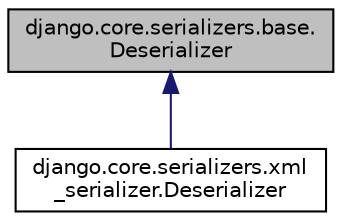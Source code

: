 digraph "django.core.serializers.base.Deserializer"
{
 // LATEX_PDF_SIZE
  edge [fontname="Helvetica",fontsize="10",labelfontname="Helvetica",labelfontsize="10"];
  node [fontname="Helvetica",fontsize="10",shape=record];
  Node1 [label="django.core.serializers.base.\lDeserializer",height=0.2,width=0.4,color="black", fillcolor="grey75", style="filled", fontcolor="black",tooltip=" "];
  Node1 -> Node2 [dir="back",color="midnightblue",fontsize="10",style="solid"];
  Node2 [label="django.core.serializers.xml\l_serializer.Deserializer",height=0.2,width=0.4,color="black", fillcolor="white", style="filled",URL="$classdjango_1_1core_1_1serializers_1_1xml__serializer_1_1_deserializer.html",tooltip=" "];
}
